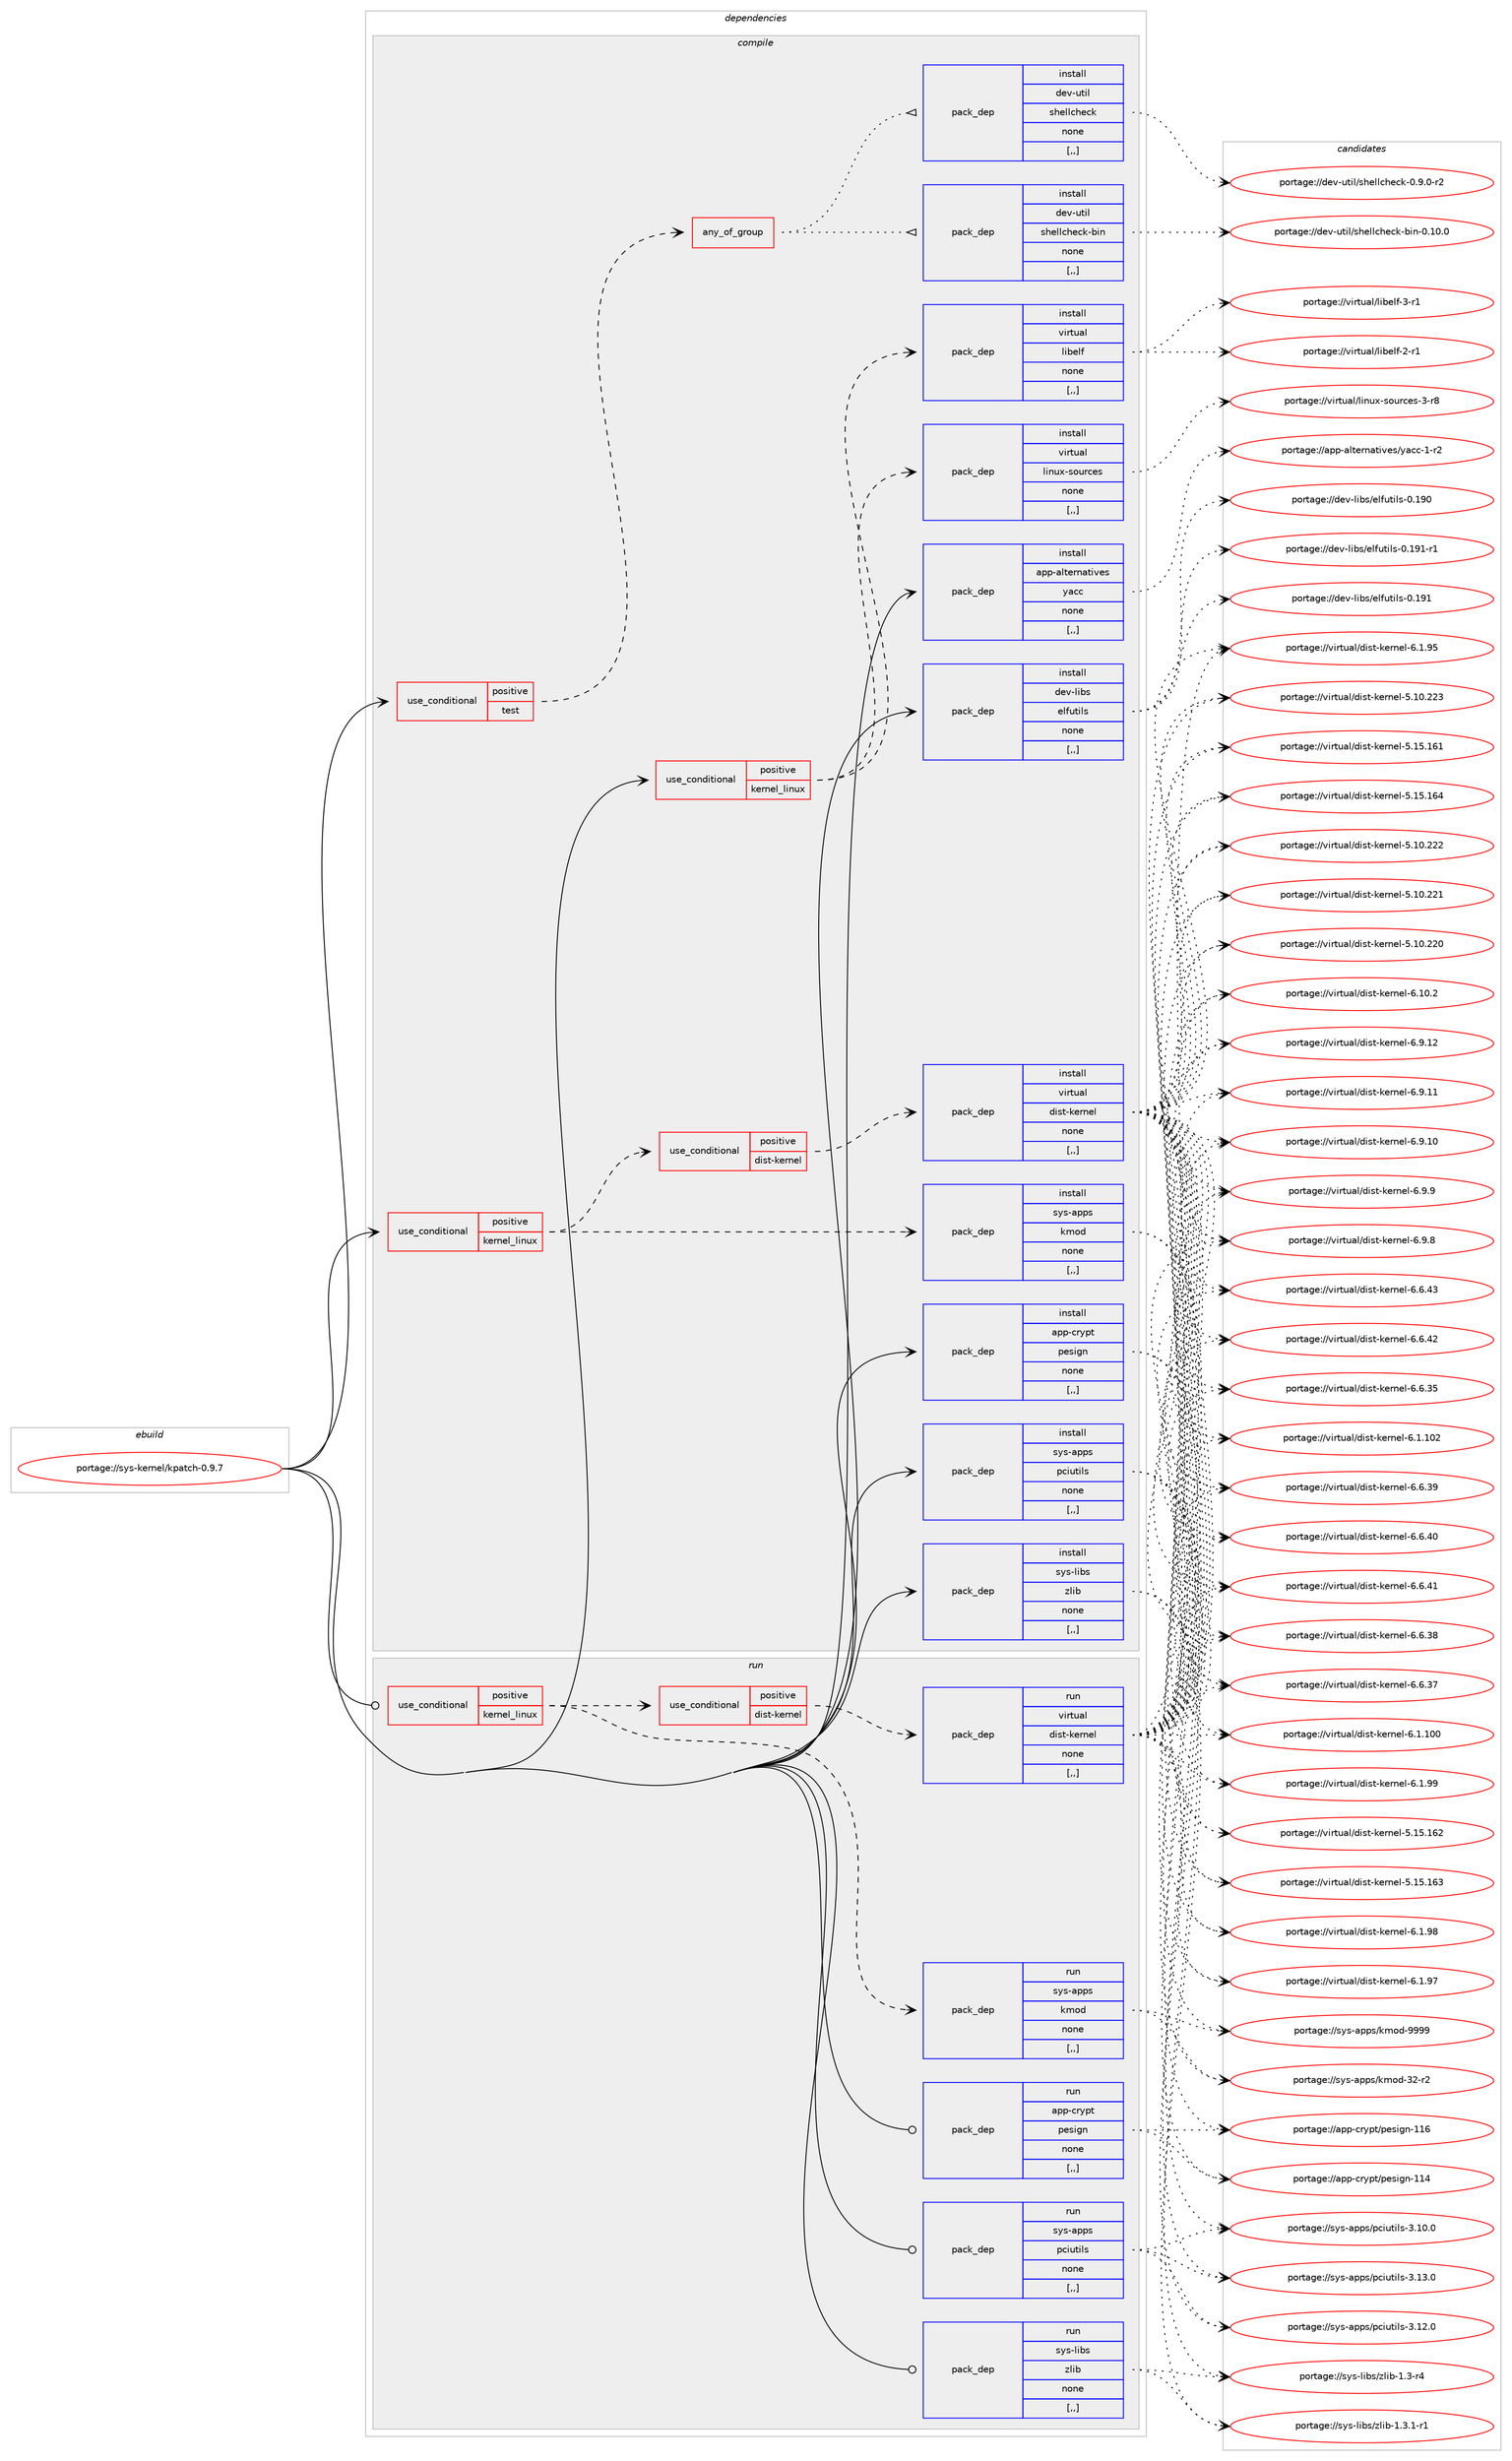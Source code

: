 digraph prolog {

# *************
# Graph options
# *************

newrank=true;
concentrate=true;
compound=true;
graph [rankdir=LR,fontname=Helvetica,fontsize=10,ranksep=1.5];#, ranksep=2.5, nodesep=0.2];
edge  [arrowhead=vee];
node  [fontname=Helvetica,fontsize=10];

# **********
# The ebuild
# **********

subgraph cluster_leftcol {
color=gray;
label=<<i>ebuild</i>>;
id [label="portage://sys-kernel/kpatch-0.9.7", color=red, width=4, href="../sys-kernel/kpatch-0.9.7.svg"];
}

# ****************
# The dependencies
# ****************

subgraph cluster_midcol {
color=gray;
label=<<i>dependencies</i>>;
subgraph cluster_compile {
fillcolor="#eeeeee";
style=filled;
label=<<i>compile</i>>;
subgraph cond116834 {
dependency438850 [label=<<TABLE BORDER="0" CELLBORDER="1" CELLSPACING="0" CELLPADDING="4"><TR><TD ROWSPAN="3" CELLPADDING="10">use_conditional</TD></TR><TR><TD>positive</TD></TR><TR><TD>kernel_linux</TD></TR></TABLE>>, shape=none, color=red];
subgraph pack319022 {
dependency438851 [label=<<TABLE BORDER="0" CELLBORDER="1" CELLSPACING="0" CELLPADDING="4" WIDTH="220"><TR><TD ROWSPAN="6" CELLPADDING="30">pack_dep</TD></TR><TR><TD WIDTH="110">install</TD></TR><TR><TD>sys-apps</TD></TR><TR><TD>kmod</TD></TR><TR><TD>none</TD></TR><TR><TD>[,,]</TD></TR></TABLE>>, shape=none, color=blue];
}
dependency438850:e -> dependency438851:w [weight=20,style="dashed",arrowhead="vee"];
subgraph cond116835 {
dependency438852 [label=<<TABLE BORDER="0" CELLBORDER="1" CELLSPACING="0" CELLPADDING="4"><TR><TD ROWSPAN="3" CELLPADDING="10">use_conditional</TD></TR><TR><TD>positive</TD></TR><TR><TD>dist-kernel</TD></TR></TABLE>>, shape=none, color=red];
subgraph pack319023 {
dependency438853 [label=<<TABLE BORDER="0" CELLBORDER="1" CELLSPACING="0" CELLPADDING="4" WIDTH="220"><TR><TD ROWSPAN="6" CELLPADDING="30">pack_dep</TD></TR><TR><TD WIDTH="110">install</TD></TR><TR><TD>virtual</TD></TR><TR><TD>dist-kernel</TD></TR><TR><TD>none</TD></TR><TR><TD>[,,]</TD></TR></TABLE>>, shape=none, color=blue];
}
dependency438852:e -> dependency438853:w [weight=20,style="dashed",arrowhead="vee"];
}
dependency438850:e -> dependency438852:w [weight=20,style="dashed",arrowhead="vee"];
}
id:e -> dependency438850:w [weight=20,style="solid",arrowhead="vee"];
subgraph cond116836 {
dependency438854 [label=<<TABLE BORDER="0" CELLBORDER="1" CELLSPACING="0" CELLPADDING="4"><TR><TD ROWSPAN="3" CELLPADDING="10">use_conditional</TD></TR><TR><TD>positive</TD></TR><TR><TD>kernel_linux</TD></TR></TABLE>>, shape=none, color=red];
subgraph pack319024 {
dependency438855 [label=<<TABLE BORDER="0" CELLBORDER="1" CELLSPACING="0" CELLPADDING="4" WIDTH="220"><TR><TD ROWSPAN="6" CELLPADDING="30">pack_dep</TD></TR><TR><TD WIDTH="110">install</TD></TR><TR><TD>virtual</TD></TR><TR><TD>linux-sources</TD></TR><TR><TD>none</TD></TR><TR><TD>[,,]</TD></TR></TABLE>>, shape=none, color=blue];
}
dependency438854:e -> dependency438855:w [weight=20,style="dashed",arrowhead="vee"];
subgraph pack319025 {
dependency438856 [label=<<TABLE BORDER="0" CELLBORDER="1" CELLSPACING="0" CELLPADDING="4" WIDTH="220"><TR><TD ROWSPAN="6" CELLPADDING="30">pack_dep</TD></TR><TR><TD WIDTH="110">install</TD></TR><TR><TD>virtual</TD></TR><TR><TD>libelf</TD></TR><TR><TD>none</TD></TR><TR><TD>[,,]</TD></TR></TABLE>>, shape=none, color=blue];
}
dependency438854:e -> dependency438856:w [weight=20,style="dashed",arrowhead="vee"];
}
id:e -> dependency438854:w [weight=20,style="solid",arrowhead="vee"];
subgraph cond116837 {
dependency438857 [label=<<TABLE BORDER="0" CELLBORDER="1" CELLSPACING="0" CELLPADDING="4"><TR><TD ROWSPAN="3" CELLPADDING="10">use_conditional</TD></TR><TR><TD>positive</TD></TR><TR><TD>test</TD></TR></TABLE>>, shape=none, color=red];
subgraph any2765 {
dependency438858 [label=<<TABLE BORDER="0" CELLBORDER="1" CELLSPACING="0" CELLPADDING="4"><TR><TD CELLPADDING="10">any_of_group</TD></TR></TABLE>>, shape=none, color=red];subgraph pack319026 {
dependency438859 [label=<<TABLE BORDER="0" CELLBORDER="1" CELLSPACING="0" CELLPADDING="4" WIDTH="220"><TR><TD ROWSPAN="6" CELLPADDING="30">pack_dep</TD></TR><TR><TD WIDTH="110">install</TD></TR><TR><TD>dev-util</TD></TR><TR><TD>shellcheck-bin</TD></TR><TR><TD>none</TD></TR><TR><TD>[,,]</TD></TR></TABLE>>, shape=none, color=blue];
}
dependency438858:e -> dependency438859:w [weight=20,style="dotted",arrowhead="oinv"];
subgraph pack319027 {
dependency438860 [label=<<TABLE BORDER="0" CELLBORDER="1" CELLSPACING="0" CELLPADDING="4" WIDTH="220"><TR><TD ROWSPAN="6" CELLPADDING="30">pack_dep</TD></TR><TR><TD WIDTH="110">install</TD></TR><TR><TD>dev-util</TD></TR><TR><TD>shellcheck</TD></TR><TR><TD>none</TD></TR><TR><TD>[,,]</TD></TR></TABLE>>, shape=none, color=blue];
}
dependency438858:e -> dependency438860:w [weight=20,style="dotted",arrowhead="oinv"];
}
dependency438857:e -> dependency438858:w [weight=20,style="dashed",arrowhead="vee"];
}
id:e -> dependency438857:w [weight=20,style="solid",arrowhead="vee"];
subgraph pack319028 {
dependency438861 [label=<<TABLE BORDER="0" CELLBORDER="1" CELLSPACING="0" CELLPADDING="4" WIDTH="220"><TR><TD ROWSPAN="6" CELLPADDING="30">pack_dep</TD></TR><TR><TD WIDTH="110">install</TD></TR><TR><TD>app-alternatives</TD></TR><TR><TD>yacc</TD></TR><TR><TD>none</TD></TR><TR><TD>[,,]</TD></TR></TABLE>>, shape=none, color=blue];
}
id:e -> dependency438861:w [weight=20,style="solid",arrowhead="vee"];
subgraph pack319029 {
dependency438862 [label=<<TABLE BORDER="0" CELLBORDER="1" CELLSPACING="0" CELLPADDING="4" WIDTH="220"><TR><TD ROWSPAN="6" CELLPADDING="30">pack_dep</TD></TR><TR><TD WIDTH="110">install</TD></TR><TR><TD>app-crypt</TD></TR><TR><TD>pesign</TD></TR><TR><TD>none</TD></TR><TR><TD>[,,]</TD></TR></TABLE>>, shape=none, color=blue];
}
id:e -> dependency438862:w [weight=20,style="solid",arrowhead="vee"];
subgraph pack319030 {
dependency438863 [label=<<TABLE BORDER="0" CELLBORDER="1" CELLSPACING="0" CELLPADDING="4" WIDTH="220"><TR><TD ROWSPAN="6" CELLPADDING="30">pack_dep</TD></TR><TR><TD WIDTH="110">install</TD></TR><TR><TD>dev-libs</TD></TR><TR><TD>elfutils</TD></TR><TR><TD>none</TD></TR><TR><TD>[,,]</TD></TR></TABLE>>, shape=none, color=blue];
}
id:e -> dependency438863:w [weight=20,style="solid",arrowhead="vee"];
subgraph pack319031 {
dependency438864 [label=<<TABLE BORDER="0" CELLBORDER="1" CELLSPACING="0" CELLPADDING="4" WIDTH="220"><TR><TD ROWSPAN="6" CELLPADDING="30">pack_dep</TD></TR><TR><TD WIDTH="110">install</TD></TR><TR><TD>sys-apps</TD></TR><TR><TD>pciutils</TD></TR><TR><TD>none</TD></TR><TR><TD>[,,]</TD></TR></TABLE>>, shape=none, color=blue];
}
id:e -> dependency438864:w [weight=20,style="solid",arrowhead="vee"];
subgraph pack319032 {
dependency438865 [label=<<TABLE BORDER="0" CELLBORDER="1" CELLSPACING="0" CELLPADDING="4" WIDTH="220"><TR><TD ROWSPAN="6" CELLPADDING="30">pack_dep</TD></TR><TR><TD WIDTH="110">install</TD></TR><TR><TD>sys-libs</TD></TR><TR><TD>zlib</TD></TR><TR><TD>none</TD></TR><TR><TD>[,,]</TD></TR></TABLE>>, shape=none, color=blue];
}
id:e -> dependency438865:w [weight=20,style="solid",arrowhead="vee"];
}
subgraph cluster_compileandrun {
fillcolor="#eeeeee";
style=filled;
label=<<i>compile and run</i>>;
}
subgraph cluster_run {
fillcolor="#eeeeee";
style=filled;
label=<<i>run</i>>;
subgraph cond116838 {
dependency438866 [label=<<TABLE BORDER="0" CELLBORDER="1" CELLSPACING="0" CELLPADDING="4"><TR><TD ROWSPAN="3" CELLPADDING="10">use_conditional</TD></TR><TR><TD>positive</TD></TR><TR><TD>kernel_linux</TD></TR></TABLE>>, shape=none, color=red];
subgraph pack319033 {
dependency438867 [label=<<TABLE BORDER="0" CELLBORDER="1" CELLSPACING="0" CELLPADDING="4" WIDTH="220"><TR><TD ROWSPAN="6" CELLPADDING="30">pack_dep</TD></TR><TR><TD WIDTH="110">run</TD></TR><TR><TD>sys-apps</TD></TR><TR><TD>kmod</TD></TR><TR><TD>none</TD></TR><TR><TD>[,,]</TD></TR></TABLE>>, shape=none, color=blue];
}
dependency438866:e -> dependency438867:w [weight=20,style="dashed",arrowhead="vee"];
subgraph cond116839 {
dependency438868 [label=<<TABLE BORDER="0" CELLBORDER="1" CELLSPACING="0" CELLPADDING="4"><TR><TD ROWSPAN="3" CELLPADDING="10">use_conditional</TD></TR><TR><TD>positive</TD></TR><TR><TD>dist-kernel</TD></TR></TABLE>>, shape=none, color=red];
subgraph pack319034 {
dependency438869 [label=<<TABLE BORDER="0" CELLBORDER="1" CELLSPACING="0" CELLPADDING="4" WIDTH="220"><TR><TD ROWSPAN="6" CELLPADDING="30">pack_dep</TD></TR><TR><TD WIDTH="110">run</TD></TR><TR><TD>virtual</TD></TR><TR><TD>dist-kernel</TD></TR><TR><TD>none</TD></TR><TR><TD>[,,]</TD></TR></TABLE>>, shape=none, color=blue];
}
dependency438868:e -> dependency438869:w [weight=20,style="dashed",arrowhead="vee"];
}
dependency438866:e -> dependency438868:w [weight=20,style="dashed",arrowhead="vee"];
}
id:e -> dependency438866:w [weight=20,style="solid",arrowhead="odot"];
subgraph pack319035 {
dependency438870 [label=<<TABLE BORDER="0" CELLBORDER="1" CELLSPACING="0" CELLPADDING="4" WIDTH="220"><TR><TD ROWSPAN="6" CELLPADDING="30">pack_dep</TD></TR><TR><TD WIDTH="110">run</TD></TR><TR><TD>app-crypt</TD></TR><TR><TD>pesign</TD></TR><TR><TD>none</TD></TR><TR><TD>[,,]</TD></TR></TABLE>>, shape=none, color=blue];
}
id:e -> dependency438870:w [weight=20,style="solid",arrowhead="odot"];
subgraph pack319036 {
dependency438871 [label=<<TABLE BORDER="0" CELLBORDER="1" CELLSPACING="0" CELLPADDING="4" WIDTH="220"><TR><TD ROWSPAN="6" CELLPADDING="30">pack_dep</TD></TR><TR><TD WIDTH="110">run</TD></TR><TR><TD>sys-apps</TD></TR><TR><TD>pciutils</TD></TR><TR><TD>none</TD></TR><TR><TD>[,,]</TD></TR></TABLE>>, shape=none, color=blue];
}
id:e -> dependency438871:w [weight=20,style="solid",arrowhead="odot"];
subgraph pack319037 {
dependency438872 [label=<<TABLE BORDER="0" CELLBORDER="1" CELLSPACING="0" CELLPADDING="4" WIDTH="220"><TR><TD ROWSPAN="6" CELLPADDING="30">pack_dep</TD></TR><TR><TD WIDTH="110">run</TD></TR><TR><TD>sys-libs</TD></TR><TR><TD>zlib</TD></TR><TR><TD>none</TD></TR><TR><TD>[,,]</TD></TR></TABLE>>, shape=none, color=blue];
}
id:e -> dependency438872:w [weight=20,style="solid",arrowhead="odot"];
}
}

# **************
# The candidates
# **************

subgraph cluster_choices {
rank=same;
color=gray;
label=<<i>candidates</i>>;

subgraph choice319022 {
color=black;
nodesep=1;
choice1151211154597112112115471071091111004557575757 [label="portage://sys-apps/kmod-9999", color=red, width=4,href="../sys-apps/kmod-9999.svg"];
choice1151211154597112112115471071091111004551504511450 [label="portage://sys-apps/kmod-32-r2", color=red, width=4,href="../sys-apps/kmod-32-r2.svg"];
dependency438851:e -> choice1151211154597112112115471071091111004557575757:w [style=dotted,weight="100"];
dependency438851:e -> choice1151211154597112112115471071091111004551504511450:w [style=dotted,weight="100"];
}
subgraph choice319023 {
color=black;
nodesep=1;
choice11810511411611797108471001051151164510710111411010110845544649484650 [label="portage://virtual/dist-kernel-6.10.2", color=red, width=4,href="../virtual/dist-kernel-6.10.2.svg"];
choice11810511411611797108471001051151164510710111411010110845544657464950 [label="portage://virtual/dist-kernel-6.9.12", color=red, width=4,href="../virtual/dist-kernel-6.9.12.svg"];
choice11810511411611797108471001051151164510710111411010110845544657464949 [label="portage://virtual/dist-kernel-6.9.11", color=red, width=4,href="../virtual/dist-kernel-6.9.11.svg"];
choice11810511411611797108471001051151164510710111411010110845544657464948 [label="portage://virtual/dist-kernel-6.9.10", color=red, width=4,href="../virtual/dist-kernel-6.9.10.svg"];
choice118105114116117971084710010511511645107101114110101108455446574657 [label="portage://virtual/dist-kernel-6.9.9", color=red, width=4,href="../virtual/dist-kernel-6.9.9.svg"];
choice118105114116117971084710010511511645107101114110101108455446574656 [label="portage://virtual/dist-kernel-6.9.8", color=red, width=4,href="../virtual/dist-kernel-6.9.8.svg"];
choice11810511411611797108471001051151164510710111411010110845544654465251 [label="portage://virtual/dist-kernel-6.6.43", color=red, width=4,href="../virtual/dist-kernel-6.6.43.svg"];
choice11810511411611797108471001051151164510710111411010110845544654465250 [label="portage://virtual/dist-kernel-6.6.42", color=red, width=4,href="../virtual/dist-kernel-6.6.42.svg"];
choice11810511411611797108471001051151164510710111411010110845544654465249 [label="portage://virtual/dist-kernel-6.6.41", color=red, width=4,href="../virtual/dist-kernel-6.6.41.svg"];
choice11810511411611797108471001051151164510710111411010110845544654465248 [label="portage://virtual/dist-kernel-6.6.40", color=red, width=4,href="../virtual/dist-kernel-6.6.40.svg"];
choice11810511411611797108471001051151164510710111411010110845544654465157 [label="portage://virtual/dist-kernel-6.6.39", color=red, width=4,href="../virtual/dist-kernel-6.6.39.svg"];
choice11810511411611797108471001051151164510710111411010110845544654465156 [label="portage://virtual/dist-kernel-6.6.38", color=red, width=4,href="../virtual/dist-kernel-6.6.38.svg"];
choice11810511411611797108471001051151164510710111411010110845544654465155 [label="portage://virtual/dist-kernel-6.6.37", color=red, width=4,href="../virtual/dist-kernel-6.6.37.svg"];
choice11810511411611797108471001051151164510710111411010110845544654465153 [label="portage://virtual/dist-kernel-6.6.35", color=red, width=4,href="../virtual/dist-kernel-6.6.35.svg"];
choice1181051141161179710847100105115116451071011141101011084554464946494850 [label="portage://virtual/dist-kernel-6.1.102", color=red, width=4,href="../virtual/dist-kernel-6.1.102.svg"];
choice1181051141161179710847100105115116451071011141101011084554464946494848 [label="portage://virtual/dist-kernel-6.1.100", color=red, width=4,href="../virtual/dist-kernel-6.1.100.svg"];
choice11810511411611797108471001051151164510710111411010110845544649465757 [label="portage://virtual/dist-kernel-6.1.99", color=red, width=4,href="../virtual/dist-kernel-6.1.99.svg"];
choice11810511411611797108471001051151164510710111411010110845544649465756 [label="portage://virtual/dist-kernel-6.1.98", color=red, width=4,href="../virtual/dist-kernel-6.1.98.svg"];
choice11810511411611797108471001051151164510710111411010110845544649465755 [label="portage://virtual/dist-kernel-6.1.97", color=red, width=4,href="../virtual/dist-kernel-6.1.97.svg"];
choice11810511411611797108471001051151164510710111411010110845544649465753 [label="portage://virtual/dist-kernel-6.1.95", color=red, width=4,href="../virtual/dist-kernel-6.1.95.svg"];
choice118105114116117971084710010511511645107101114110101108455346495346495452 [label="portage://virtual/dist-kernel-5.15.164", color=red, width=4,href="../virtual/dist-kernel-5.15.164.svg"];
choice118105114116117971084710010511511645107101114110101108455346495346495451 [label="portage://virtual/dist-kernel-5.15.163", color=red, width=4,href="../virtual/dist-kernel-5.15.163.svg"];
choice118105114116117971084710010511511645107101114110101108455346495346495450 [label="portage://virtual/dist-kernel-5.15.162", color=red, width=4,href="../virtual/dist-kernel-5.15.162.svg"];
choice118105114116117971084710010511511645107101114110101108455346495346495449 [label="portage://virtual/dist-kernel-5.15.161", color=red, width=4,href="../virtual/dist-kernel-5.15.161.svg"];
choice118105114116117971084710010511511645107101114110101108455346494846505051 [label="portage://virtual/dist-kernel-5.10.223", color=red, width=4,href="../virtual/dist-kernel-5.10.223.svg"];
choice118105114116117971084710010511511645107101114110101108455346494846505050 [label="portage://virtual/dist-kernel-5.10.222", color=red, width=4,href="../virtual/dist-kernel-5.10.222.svg"];
choice118105114116117971084710010511511645107101114110101108455346494846505049 [label="portage://virtual/dist-kernel-5.10.221", color=red, width=4,href="../virtual/dist-kernel-5.10.221.svg"];
choice118105114116117971084710010511511645107101114110101108455346494846505048 [label="portage://virtual/dist-kernel-5.10.220", color=red, width=4,href="../virtual/dist-kernel-5.10.220.svg"];
dependency438853:e -> choice11810511411611797108471001051151164510710111411010110845544649484650:w [style=dotted,weight="100"];
dependency438853:e -> choice11810511411611797108471001051151164510710111411010110845544657464950:w [style=dotted,weight="100"];
dependency438853:e -> choice11810511411611797108471001051151164510710111411010110845544657464949:w [style=dotted,weight="100"];
dependency438853:e -> choice11810511411611797108471001051151164510710111411010110845544657464948:w [style=dotted,weight="100"];
dependency438853:e -> choice118105114116117971084710010511511645107101114110101108455446574657:w [style=dotted,weight="100"];
dependency438853:e -> choice118105114116117971084710010511511645107101114110101108455446574656:w [style=dotted,weight="100"];
dependency438853:e -> choice11810511411611797108471001051151164510710111411010110845544654465251:w [style=dotted,weight="100"];
dependency438853:e -> choice11810511411611797108471001051151164510710111411010110845544654465250:w [style=dotted,weight="100"];
dependency438853:e -> choice11810511411611797108471001051151164510710111411010110845544654465249:w [style=dotted,weight="100"];
dependency438853:e -> choice11810511411611797108471001051151164510710111411010110845544654465248:w [style=dotted,weight="100"];
dependency438853:e -> choice11810511411611797108471001051151164510710111411010110845544654465157:w [style=dotted,weight="100"];
dependency438853:e -> choice11810511411611797108471001051151164510710111411010110845544654465156:w [style=dotted,weight="100"];
dependency438853:e -> choice11810511411611797108471001051151164510710111411010110845544654465155:w [style=dotted,weight="100"];
dependency438853:e -> choice11810511411611797108471001051151164510710111411010110845544654465153:w [style=dotted,weight="100"];
dependency438853:e -> choice1181051141161179710847100105115116451071011141101011084554464946494850:w [style=dotted,weight="100"];
dependency438853:e -> choice1181051141161179710847100105115116451071011141101011084554464946494848:w [style=dotted,weight="100"];
dependency438853:e -> choice11810511411611797108471001051151164510710111411010110845544649465757:w [style=dotted,weight="100"];
dependency438853:e -> choice11810511411611797108471001051151164510710111411010110845544649465756:w [style=dotted,weight="100"];
dependency438853:e -> choice11810511411611797108471001051151164510710111411010110845544649465755:w [style=dotted,weight="100"];
dependency438853:e -> choice11810511411611797108471001051151164510710111411010110845544649465753:w [style=dotted,weight="100"];
dependency438853:e -> choice118105114116117971084710010511511645107101114110101108455346495346495452:w [style=dotted,weight="100"];
dependency438853:e -> choice118105114116117971084710010511511645107101114110101108455346495346495451:w [style=dotted,weight="100"];
dependency438853:e -> choice118105114116117971084710010511511645107101114110101108455346495346495450:w [style=dotted,weight="100"];
dependency438853:e -> choice118105114116117971084710010511511645107101114110101108455346495346495449:w [style=dotted,weight="100"];
dependency438853:e -> choice118105114116117971084710010511511645107101114110101108455346494846505051:w [style=dotted,weight="100"];
dependency438853:e -> choice118105114116117971084710010511511645107101114110101108455346494846505050:w [style=dotted,weight="100"];
dependency438853:e -> choice118105114116117971084710010511511645107101114110101108455346494846505049:w [style=dotted,weight="100"];
dependency438853:e -> choice118105114116117971084710010511511645107101114110101108455346494846505048:w [style=dotted,weight="100"];
}
subgraph choice319024 {
color=black;
nodesep=1;
choice1181051141161179710847108105110117120451151111171149910111545514511456 [label="portage://virtual/linux-sources-3-r8", color=red, width=4,href="../virtual/linux-sources-3-r8.svg"];
dependency438855:e -> choice1181051141161179710847108105110117120451151111171149910111545514511456:w [style=dotted,weight="100"];
}
subgraph choice319025 {
color=black;
nodesep=1;
choice11810511411611797108471081059810110810245514511449 [label="portage://virtual/libelf-3-r1", color=red, width=4,href="../virtual/libelf-3-r1.svg"];
choice11810511411611797108471081059810110810245504511449 [label="portage://virtual/libelf-2-r1", color=red, width=4,href="../virtual/libelf-2-r1.svg"];
dependency438856:e -> choice11810511411611797108471081059810110810245514511449:w [style=dotted,weight="100"];
dependency438856:e -> choice11810511411611797108471081059810110810245504511449:w [style=dotted,weight="100"];
}
subgraph choice319026 {
color=black;
nodesep=1;
choice10010111845117116105108471151041011081089910410199107459810511045484649484648 [label="portage://dev-util/shellcheck-bin-0.10.0", color=red, width=4,href="../dev-util/shellcheck-bin-0.10.0.svg"];
dependency438859:e -> choice10010111845117116105108471151041011081089910410199107459810511045484649484648:w [style=dotted,weight="100"];
}
subgraph choice319027 {
color=black;
nodesep=1;
choice100101118451171161051084711510410110810899104101991074548465746484511450 [label="portage://dev-util/shellcheck-0.9.0-r2", color=red, width=4,href="../dev-util/shellcheck-0.9.0-r2.svg"];
dependency438860:e -> choice100101118451171161051084711510410110810899104101991074548465746484511450:w [style=dotted,weight="100"];
}
subgraph choice319028 {
color=black;
nodesep=1;
choice971121124597108116101114110971161051181011154712197999945494511450 [label="portage://app-alternatives/yacc-1-r2", color=red, width=4,href="../app-alternatives/yacc-1-r2.svg"];
dependency438861:e -> choice971121124597108116101114110971161051181011154712197999945494511450:w [style=dotted,weight="100"];
}
subgraph choice319029 {
color=black;
nodesep=1;
choice9711211245991141211121164711210111510510311045494954 [label="portage://app-crypt/pesign-116", color=red, width=4,href="../app-crypt/pesign-116.svg"];
choice9711211245991141211121164711210111510510311045494952 [label="portage://app-crypt/pesign-114", color=red, width=4,href="../app-crypt/pesign-114.svg"];
dependency438862:e -> choice9711211245991141211121164711210111510510311045494954:w [style=dotted,weight="100"];
dependency438862:e -> choice9711211245991141211121164711210111510510311045494952:w [style=dotted,weight="100"];
}
subgraph choice319030 {
color=black;
nodesep=1;
choice1001011184510810598115471011081021171161051081154548464957494511449 [label="portage://dev-libs/elfutils-0.191-r1", color=red, width=4,href="../dev-libs/elfutils-0.191-r1.svg"];
choice100101118451081059811547101108102117116105108115454846495749 [label="portage://dev-libs/elfutils-0.191", color=red, width=4,href="../dev-libs/elfutils-0.191.svg"];
choice100101118451081059811547101108102117116105108115454846495748 [label="portage://dev-libs/elfutils-0.190", color=red, width=4,href="../dev-libs/elfutils-0.190.svg"];
dependency438863:e -> choice1001011184510810598115471011081021171161051081154548464957494511449:w [style=dotted,weight="100"];
dependency438863:e -> choice100101118451081059811547101108102117116105108115454846495749:w [style=dotted,weight="100"];
dependency438863:e -> choice100101118451081059811547101108102117116105108115454846495748:w [style=dotted,weight="100"];
}
subgraph choice319031 {
color=black;
nodesep=1;
choice1151211154597112112115471129910511711610510811545514649514648 [label="portage://sys-apps/pciutils-3.13.0", color=red, width=4,href="../sys-apps/pciutils-3.13.0.svg"];
choice1151211154597112112115471129910511711610510811545514649504648 [label="portage://sys-apps/pciutils-3.12.0", color=red, width=4,href="../sys-apps/pciutils-3.12.0.svg"];
choice1151211154597112112115471129910511711610510811545514649484648 [label="portage://sys-apps/pciutils-3.10.0", color=red, width=4,href="../sys-apps/pciutils-3.10.0.svg"];
dependency438864:e -> choice1151211154597112112115471129910511711610510811545514649514648:w [style=dotted,weight="100"];
dependency438864:e -> choice1151211154597112112115471129910511711610510811545514649504648:w [style=dotted,weight="100"];
dependency438864:e -> choice1151211154597112112115471129910511711610510811545514649484648:w [style=dotted,weight="100"];
}
subgraph choice319032 {
color=black;
nodesep=1;
choice115121115451081059811547122108105984549465146494511449 [label="portage://sys-libs/zlib-1.3.1-r1", color=red, width=4,href="../sys-libs/zlib-1.3.1-r1.svg"];
choice11512111545108105981154712210810598454946514511452 [label="portage://sys-libs/zlib-1.3-r4", color=red, width=4,href="../sys-libs/zlib-1.3-r4.svg"];
dependency438865:e -> choice115121115451081059811547122108105984549465146494511449:w [style=dotted,weight="100"];
dependency438865:e -> choice11512111545108105981154712210810598454946514511452:w [style=dotted,weight="100"];
}
subgraph choice319033 {
color=black;
nodesep=1;
choice1151211154597112112115471071091111004557575757 [label="portage://sys-apps/kmod-9999", color=red, width=4,href="../sys-apps/kmod-9999.svg"];
choice1151211154597112112115471071091111004551504511450 [label="portage://sys-apps/kmod-32-r2", color=red, width=4,href="../sys-apps/kmod-32-r2.svg"];
dependency438867:e -> choice1151211154597112112115471071091111004557575757:w [style=dotted,weight="100"];
dependency438867:e -> choice1151211154597112112115471071091111004551504511450:w [style=dotted,weight="100"];
}
subgraph choice319034 {
color=black;
nodesep=1;
choice11810511411611797108471001051151164510710111411010110845544649484650 [label="portage://virtual/dist-kernel-6.10.2", color=red, width=4,href="../virtual/dist-kernel-6.10.2.svg"];
choice11810511411611797108471001051151164510710111411010110845544657464950 [label="portage://virtual/dist-kernel-6.9.12", color=red, width=4,href="../virtual/dist-kernel-6.9.12.svg"];
choice11810511411611797108471001051151164510710111411010110845544657464949 [label="portage://virtual/dist-kernel-6.9.11", color=red, width=4,href="../virtual/dist-kernel-6.9.11.svg"];
choice11810511411611797108471001051151164510710111411010110845544657464948 [label="portage://virtual/dist-kernel-6.9.10", color=red, width=4,href="../virtual/dist-kernel-6.9.10.svg"];
choice118105114116117971084710010511511645107101114110101108455446574657 [label="portage://virtual/dist-kernel-6.9.9", color=red, width=4,href="../virtual/dist-kernel-6.9.9.svg"];
choice118105114116117971084710010511511645107101114110101108455446574656 [label="portage://virtual/dist-kernel-6.9.8", color=red, width=4,href="../virtual/dist-kernel-6.9.8.svg"];
choice11810511411611797108471001051151164510710111411010110845544654465251 [label="portage://virtual/dist-kernel-6.6.43", color=red, width=4,href="../virtual/dist-kernel-6.6.43.svg"];
choice11810511411611797108471001051151164510710111411010110845544654465250 [label="portage://virtual/dist-kernel-6.6.42", color=red, width=4,href="../virtual/dist-kernel-6.6.42.svg"];
choice11810511411611797108471001051151164510710111411010110845544654465249 [label="portage://virtual/dist-kernel-6.6.41", color=red, width=4,href="../virtual/dist-kernel-6.6.41.svg"];
choice11810511411611797108471001051151164510710111411010110845544654465248 [label="portage://virtual/dist-kernel-6.6.40", color=red, width=4,href="../virtual/dist-kernel-6.6.40.svg"];
choice11810511411611797108471001051151164510710111411010110845544654465157 [label="portage://virtual/dist-kernel-6.6.39", color=red, width=4,href="../virtual/dist-kernel-6.6.39.svg"];
choice11810511411611797108471001051151164510710111411010110845544654465156 [label="portage://virtual/dist-kernel-6.6.38", color=red, width=4,href="../virtual/dist-kernel-6.6.38.svg"];
choice11810511411611797108471001051151164510710111411010110845544654465155 [label="portage://virtual/dist-kernel-6.6.37", color=red, width=4,href="../virtual/dist-kernel-6.6.37.svg"];
choice11810511411611797108471001051151164510710111411010110845544654465153 [label="portage://virtual/dist-kernel-6.6.35", color=red, width=4,href="../virtual/dist-kernel-6.6.35.svg"];
choice1181051141161179710847100105115116451071011141101011084554464946494850 [label="portage://virtual/dist-kernel-6.1.102", color=red, width=4,href="../virtual/dist-kernel-6.1.102.svg"];
choice1181051141161179710847100105115116451071011141101011084554464946494848 [label="portage://virtual/dist-kernel-6.1.100", color=red, width=4,href="../virtual/dist-kernel-6.1.100.svg"];
choice11810511411611797108471001051151164510710111411010110845544649465757 [label="portage://virtual/dist-kernel-6.1.99", color=red, width=4,href="../virtual/dist-kernel-6.1.99.svg"];
choice11810511411611797108471001051151164510710111411010110845544649465756 [label="portage://virtual/dist-kernel-6.1.98", color=red, width=4,href="../virtual/dist-kernel-6.1.98.svg"];
choice11810511411611797108471001051151164510710111411010110845544649465755 [label="portage://virtual/dist-kernel-6.1.97", color=red, width=4,href="../virtual/dist-kernel-6.1.97.svg"];
choice11810511411611797108471001051151164510710111411010110845544649465753 [label="portage://virtual/dist-kernel-6.1.95", color=red, width=4,href="../virtual/dist-kernel-6.1.95.svg"];
choice118105114116117971084710010511511645107101114110101108455346495346495452 [label="portage://virtual/dist-kernel-5.15.164", color=red, width=4,href="../virtual/dist-kernel-5.15.164.svg"];
choice118105114116117971084710010511511645107101114110101108455346495346495451 [label="portage://virtual/dist-kernel-5.15.163", color=red, width=4,href="../virtual/dist-kernel-5.15.163.svg"];
choice118105114116117971084710010511511645107101114110101108455346495346495450 [label="portage://virtual/dist-kernel-5.15.162", color=red, width=4,href="../virtual/dist-kernel-5.15.162.svg"];
choice118105114116117971084710010511511645107101114110101108455346495346495449 [label="portage://virtual/dist-kernel-5.15.161", color=red, width=4,href="../virtual/dist-kernel-5.15.161.svg"];
choice118105114116117971084710010511511645107101114110101108455346494846505051 [label="portage://virtual/dist-kernel-5.10.223", color=red, width=4,href="../virtual/dist-kernel-5.10.223.svg"];
choice118105114116117971084710010511511645107101114110101108455346494846505050 [label="portage://virtual/dist-kernel-5.10.222", color=red, width=4,href="../virtual/dist-kernel-5.10.222.svg"];
choice118105114116117971084710010511511645107101114110101108455346494846505049 [label="portage://virtual/dist-kernel-5.10.221", color=red, width=4,href="../virtual/dist-kernel-5.10.221.svg"];
choice118105114116117971084710010511511645107101114110101108455346494846505048 [label="portage://virtual/dist-kernel-5.10.220", color=red, width=4,href="../virtual/dist-kernel-5.10.220.svg"];
dependency438869:e -> choice11810511411611797108471001051151164510710111411010110845544649484650:w [style=dotted,weight="100"];
dependency438869:e -> choice11810511411611797108471001051151164510710111411010110845544657464950:w [style=dotted,weight="100"];
dependency438869:e -> choice11810511411611797108471001051151164510710111411010110845544657464949:w [style=dotted,weight="100"];
dependency438869:e -> choice11810511411611797108471001051151164510710111411010110845544657464948:w [style=dotted,weight="100"];
dependency438869:e -> choice118105114116117971084710010511511645107101114110101108455446574657:w [style=dotted,weight="100"];
dependency438869:e -> choice118105114116117971084710010511511645107101114110101108455446574656:w [style=dotted,weight="100"];
dependency438869:e -> choice11810511411611797108471001051151164510710111411010110845544654465251:w [style=dotted,weight="100"];
dependency438869:e -> choice11810511411611797108471001051151164510710111411010110845544654465250:w [style=dotted,weight="100"];
dependency438869:e -> choice11810511411611797108471001051151164510710111411010110845544654465249:w [style=dotted,weight="100"];
dependency438869:e -> choice11810511411611797108471001051151164510710111411010110845544654465248:w [style=dotted,weight="100"];
dependency438869:e -> choice11810511411611797108471001051151164510710111411010110845544654465157:w [style=dotted,weight="100"];
dependency438869:e -> choice11810511411611797108471001051151164510710111411010110845544654465156:w [style=dotted,weight="100"];
dependency438869:e -> choice11810511411611797108471001051151164510710111411010110845544654465155:w [style=dotted,weight="100"];
dependency438869:e -> choice11810511411611797108471001051151164510710111411010110845544654465153:w [style=dotted,weight="100"];
dependency438869:e -> choice1181051141161179710847100105115116451071011141101011084554464946494850:w [style=dotted,weight="100"];
dependency438869:e -> choice1181051141161179710847100105115116451071011141101011084554464946494848:w [style=dotted,weight="100"];
dependency438869:e -> choice11810511411611797108471001051151164510710111411010110845544649465757:w [style=dotted,weight="100"];
dependency438869:e -> choice11810511411611797108471001051151164510710111411010110845544649465756:w [style=dotted,weight="100"];
dependency438869:e -> choice11810511411611797108471001051151164510710111411010110845544649465755:w [style=dotted,weight="100"];
dependency438869:e -> choice11810511411611797108471001051151164510710111411010110845544649465753:w [style=dotted,weight="100"];
dependency438869:e -> choice118105114116117971084710010511511645107101114110101108455346495346495452:w [style=dotted,weight="100"];
dependency438869:e -> choice118105114116117971084710010511511645107101114110101108455346495346495451:w [style=dotted,weight="100"];
dependency438869:e -> choice118105114116117971084710010511511645107101114110101108455346495346495450:w [style=dotted,weight="100"];
dependency438869:e -> choice118105114116117971084710010511511645107101114110101108455346495346495449:w [style=dotted,weight="100"];
dependency438869:e -> choice118105114116117971084710010511511645107101114110101108455346494846505051:w [style=dotted,weight="100"];
dependency438869:e -> choice118105114116117971084710010511511645107101114110101108455346494846505050:w [style=dotted,weight="100"];
dependency438869:e -> choice118105114116117971084710010511511645107101114110101108455346494846505049:w [style=dotted,weight="100"];
dependency438869:e -> choice118105114116117971084710010511511645107101114110101108455346494846505048:w [style=dotted,weight="100"];
}
subgraph choice319035 {
color=black;
nodesep=1;
choice9711211245991141211121164711210111510510311045494954 [label="portage://app-crypt/pesign-116", color=red, width=4,href="../app-crypt/pesign-116.svg"];
choice9711211245991141211121164711210111510510311045494952 [label="portage://app-crypt/pesign-114", color=red, width=4,href="../app-crypt/pesign-114.svg"];
dependency438870:e -> choice9711211245991141211121164711210111510510311045494954:w [style=dotted,weight="100"];
dependency438870:e -> choice9711211245991141211121164711210111510510311045494952:w [style=dotted,weight="100"];
}
subgraph choice319036 {
color=black;
nodesep=1;
choice1151211154597112112115471129910511711610510811545514649514648 [label="portage://sys-apps/pciutils-3.13.0", color=red, width=4,href="../sys-apps/pciutils-3.13.0.svg"];
choice1151211154597112112115471129910511711610510811545514649504648 [label="portage://sys-apps/pciutils-3.12.0", color=red, width=4,href="../sys-apps/pciutils-3.12.0.svg"];
choice1151211154597112112115471129910511711610510811545514649484648 [label="portage://sys-apps/pciutils-3.10.0", color=red, width=4,href="../sys-apps/pciutils-3.10.0.svg"];
dependency438871:e -> choice1151211154597112112115471129910511711610510811545514649514648:w [style=dotted,weight="100"];
dependency438871:e -> choice1151211154597112112115471129910511711610510811545514649504648:w [style=dotted,weight="100"];
dependency438871:e -> choice1151211154597112112115471129910511711610510811545514649484648:w [style=dotted,weight="100"];
}
subgraph choice319037 {
color=black;
nodesep=1;
choice115121115451081059811547122108105984549465146494511449 [label="portage://sys-libs/zlib-1.3.1-r1", color=red, width=4,href="../sys-libs/zlib-1.3.1-r1.svg"];
choice11512111545108105981154712210810598454946514511452 [label="portage://sys-libs/zlib-1.3-r4", color=red, width=4,href="../sys-libs/zlib-1.3-r4.svg"];
dependency438872:e -> choice115121115451081059811547122108105984549465146494511449:w [style=dotted,weight="100"];
dependency438872:e -> choice11512111545108105981154712210810598454946514511452:w [style=dotted,weight="100"];
}
}

}

